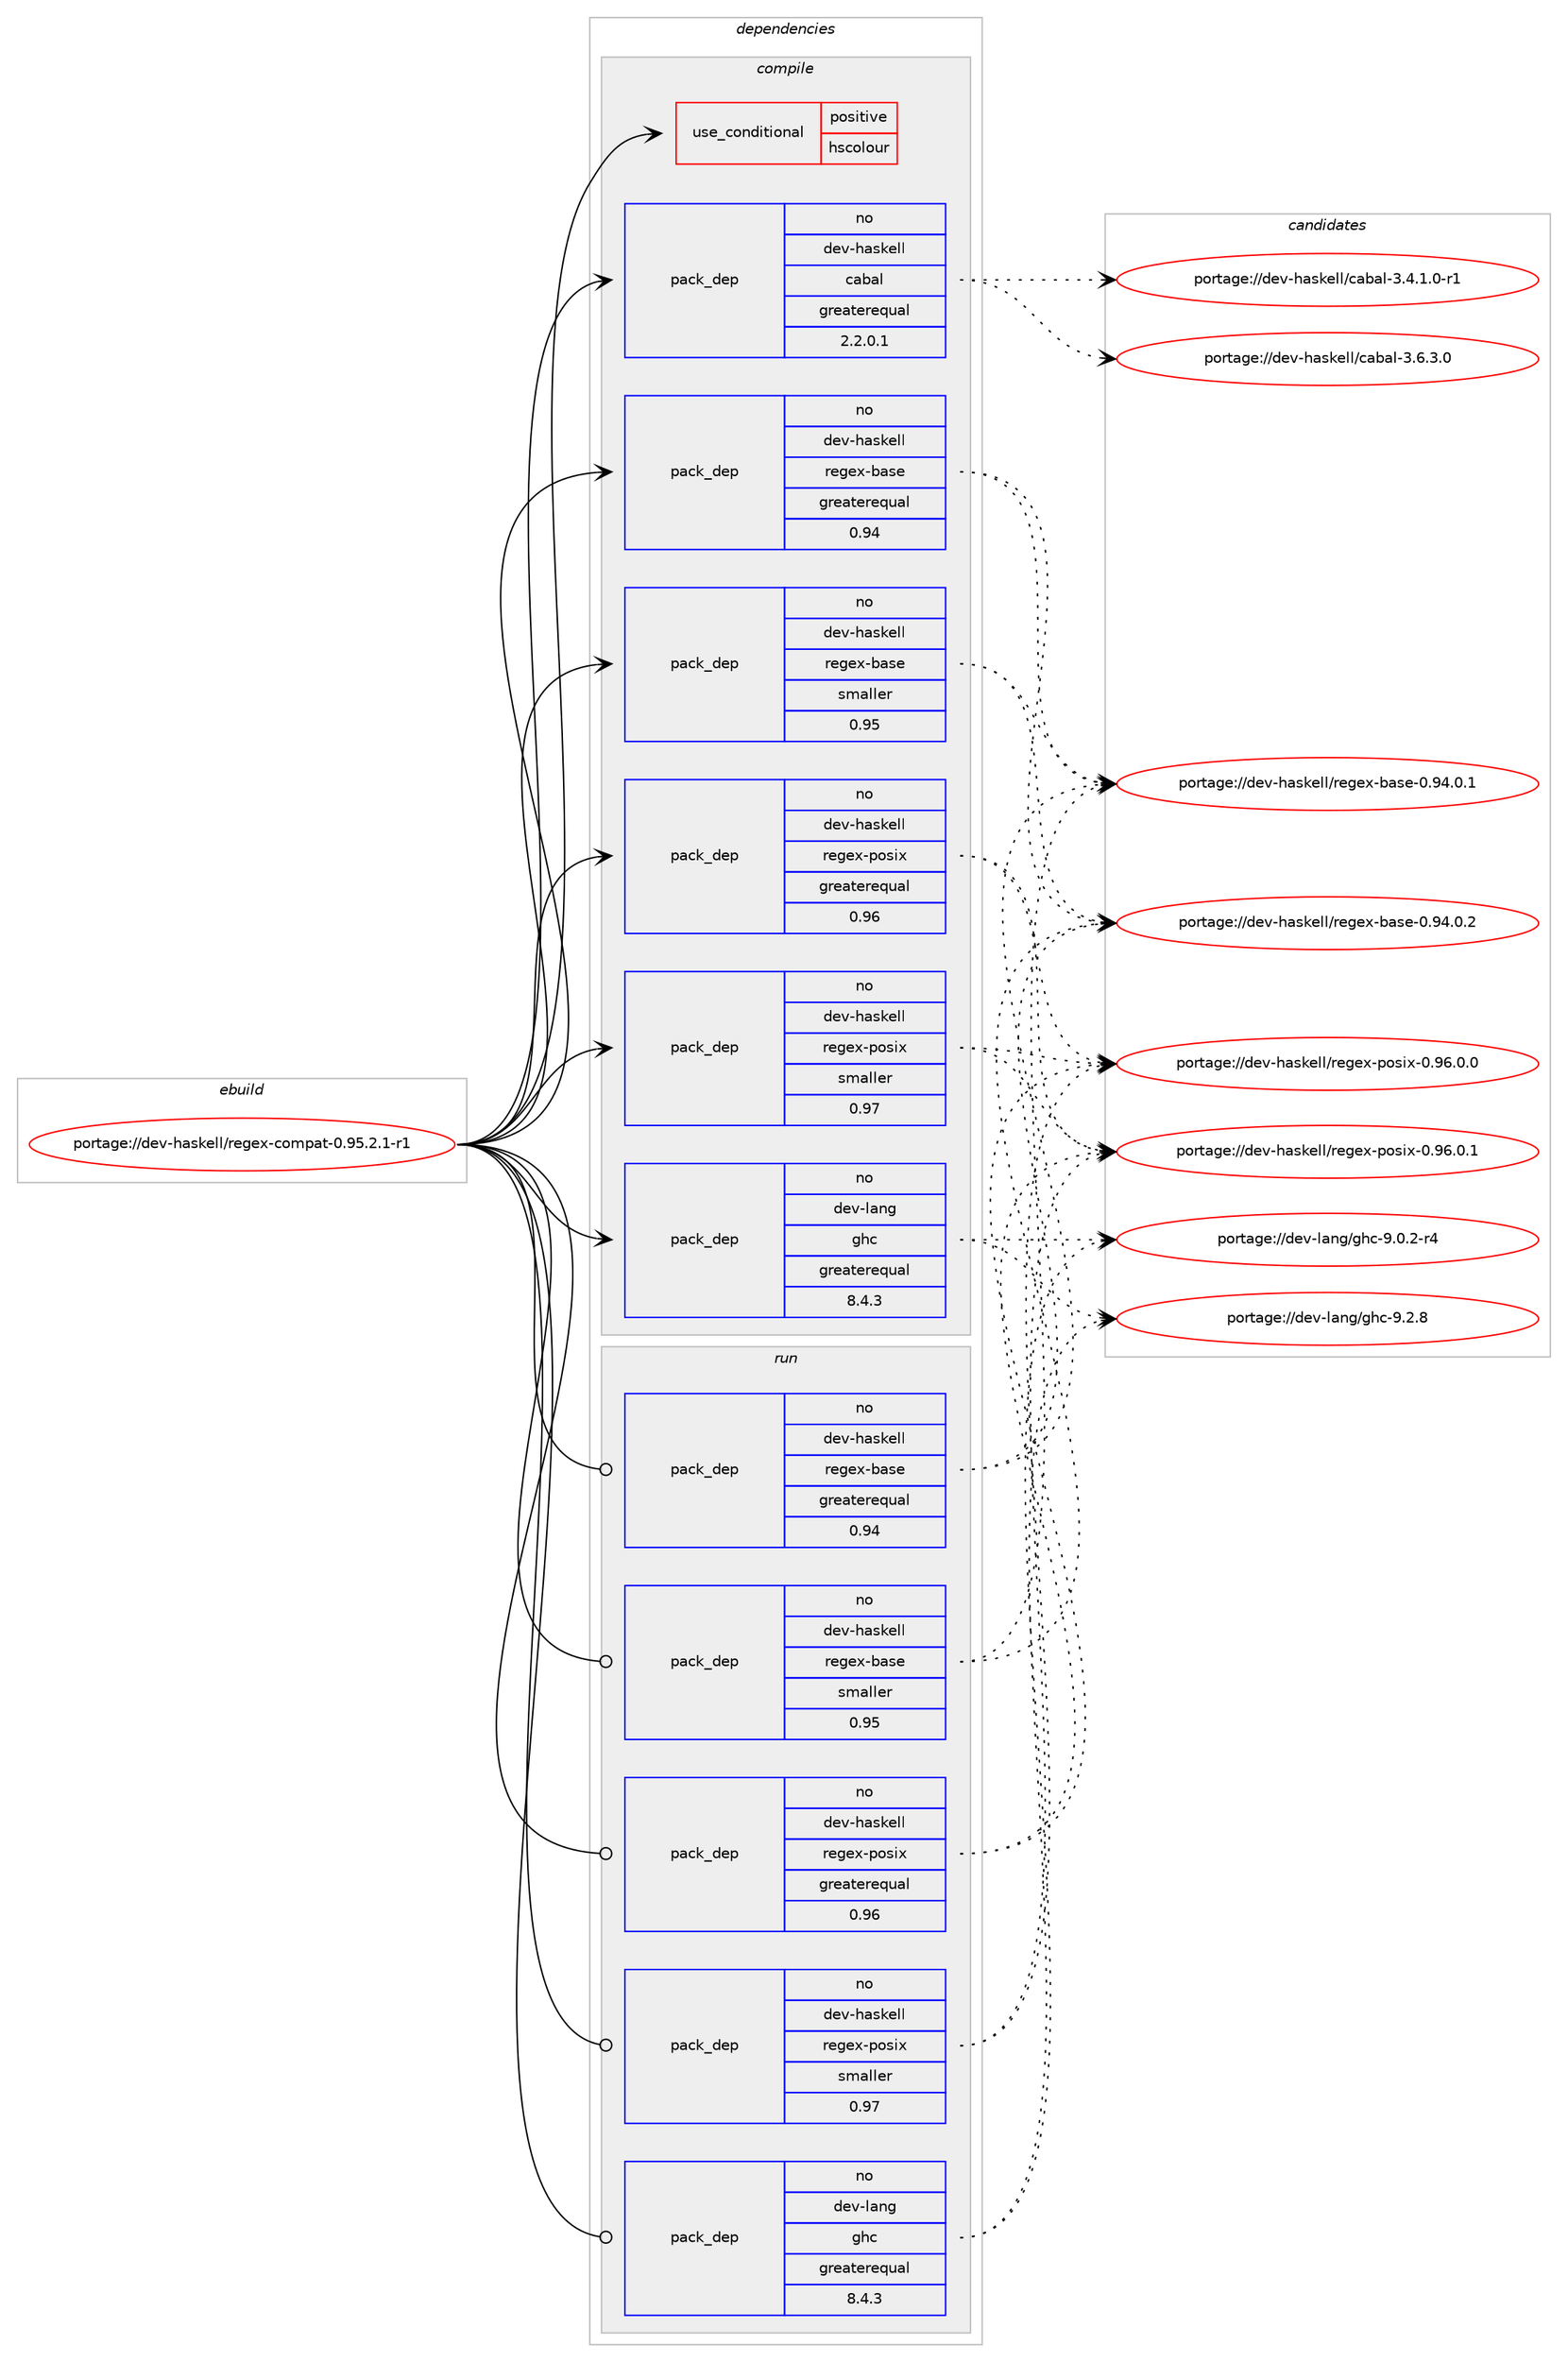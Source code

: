 digraph prolog {

# *************
# Graph options
# *************

newrank=true;
concentrate=true;
compound=true;
graph [rankdir=LR,fontname=Helvetica,fontsize=10,ranksep=1.5];#, ranksep=2.5, nodesep=0.2];
edge  [arrowhead=vee];
node  [fontname=Helvetica,fontsize=10];

# **********
# The ebuild
# **********

subgraph cluster_leftcol {
color=gray;
rank=same;
label=<<i>ebuild</i>>;
id [label="portage://dev-haskell/regex-compat-0.95.2.1-r1", color=red, width=4, href="../dev-haskell/regex-compat-0.95.2.1-r1.svg"];
}

# ****************
# The dependencies
# ****************

subgraph cluster_midcol {
color=gray;
label=<<i>dependencies</i>>;
subgraph cluster_compile {
fillcolor="#eeeeee";
style=filled;
label=<<i>compile</i>>;
subgraph cond20335 {
dependency42606 [label=<<TABLE BORDER="0" CELLBORDER="1" CELLSPACING="0" CELLPADDING="4"><TR><TD ROWSPAN="3" CELLPADDING="10">use_conditional</TD></TR><TR><TD>positive</TD></TR><TR><TD>hscolour</TD></TR></TABLE>>, shape=none, color=red];
# *** BEGIN UNKNOWN DEPENDENCY TYPE (TODO) ***
# dependency42606 -> package_dependency(portage://dev-haskell/regex-compat-0.95.2.1-r1,install,no,dev-haskell,hscolour,none,[,,],[],[])
# *** END UNKNOWN DEPENDENCY TYPE (TODO) ***

}
id:e -> dependency42606:w [weight=20,style="solid",arrowhead="vee"];
subgraph pack21290 {
dependency42607 [label=<<TABLE BORDER="0" CELLBORDER="1" CELLSPACING="0" CELLPADDING="4" WIDTH="220"><TR><TD ROWSPAN="6" CELLPADDING="30">pack_dep</TD></TR><TR><TD WIDTH="110">no</TD></TR><TR><TD>dev-haskell</TD></TR><TR><TD>cabal</TD></TR><TR><TD>greaterequal</TD></TR><TR><TD>2.2.0.1</TD></TR></TABLE>>, shape=none, color=blue];
}
id:e -> dependency42607:w [weight=20,style="solid",arrowhead="vee"];
subgraph pack21291 {
dependency42608 [label=<<TABLE BORDER="0" CELLBORDER="1" CELLSPACING="0" CELLPADDING="4" WIDTH="220"><TR><TD ROWSPAN="6" CELLPADDING="30">pack_dep</TD></TR><TR><TD WIDTH="110">no</TD></TR><TR><TD>dev-haskell</TD></TR><TR><TD>regex-base</TD></TR><TR><TD>greaterequal</TD></TR><TR><TD>0.94</TD></TR></TABLE>>, shape=none, color=blue];
}
id:e -> dependency42608:w [weight=20,style="solid",arrowhead="vee"];
subgraph pack21292 {
dependency42609 [label=<<TABLE BORDER="0" CELLBORDER="1" CELLSPACING="0" CELLPADDING="4" WIDTH="220"><TR><TD ROWSPAN="6" CELLPADDING="30">pack_dep</TD></TR><TR><TD WIDTH="110">no</TD></TR><TR><TD>dev-haskell</TD></TR><TR><TD>regex-base</TD></TR><TR><TD>smaller</TD></TR><TR><TD>0.95</TD></TR></TABLE>>, shape=none, color=blue];
}
id:e -> dependency42609:w [weight=20,style="solid",arrowhead="vee"];
subgraph pack21293 {
dependency42610 [label=<<TABLE BORDER="0" CELLBORDER="1" CELLSPACING="0" CELLPADDING="4" WIDTH="220"><TR><TD ROWSPAN="6" CELLPADDING="30">pack_dep</TD></TR><TR><TD WIDTH="110">no</TD></TR><TR><TD>dev-haskell</TD></TR><TR><TD>regex-posix</TD></TR><TR><TD>greaterequal</TD></TR><TR><TD>0.96</TD></TR></TABLE>>, shape=none, color=blue];
}
id:e -> dependency42610:w [weight=20,style="solid",arrowhead="vee"];
subgraph pack21294 {
dependency42611 [label=<<TABLE BORDER="0" CELLBORDER="1" CELLSPACING="0" CELLPADDING="4" WIDTH="220"><TR><TD ROWSPAN="6" CELLPADDING="30">pack_dep</TD></TR><TR><TD WIDTH="110">no</TD></TR><TR><TD>dev-haskell</TD></TR><TR><TD>regex-posix</TD></TR><TR><TD>smaller</TD></TR><TR><TD>0.97</TD></TR></TABLE>>, shape=none, color=blue];
}
id:e -> dependency42611:w [weight=20,style="solid",arrowhead="vee"];
subgraph pack21295 {
dependency42612 [label=<<TABLE BORDER="0" CELLBORDER="1" CELLSPACING="0" CELLPADDING="4" WIDTH="220"><TR><TD ROWSPAN="6" CELLPADDING="30">pack_dep</TD></TR><TR><TD WIDTH="110">no</TD></TR><TR><TD>dev-lang</TD></TR><TR><TD>ghc</TD></TR><TR><TD>greaterequal</TD></TR><TR><TD>8.4.3</TD></TR></TABLE>>, shape=none, color=blue];
}
id:e -> dependency42612:w [weight=20,style="solid",arrowhead="vee"];
}
subgraph cluster_compileandrun {
fillcolor="#eeeeee";
style=filled;
label=<<i>compile and run</i>>;
}
subgraph cluster_run {
fillcolor="#eeeeee";
style=filled;
label=<<i>run</i>>;
subgraph pack21296 {
dependency42613 [label=<<TABLE BORDER="0" CELLBORDER="1" CELLSPACING="0" CELLPADDING="4" WIDTH="220"><TR><TD ROWSPAN="6" CELLPADDING="30">pack_dep</TD></TR><TR><TD WIDTH="110">no</TD></TR><TR><TD>dev-haskell</TD></TR><TR><TD>regex-base</TD></TR><TR><TD>greaterequal</TD></TR><TR><TD>0.94</TD></TR></TABLE>>, shape=none, color=blue];
}
id:e -> dependency42613:w [weight=20,style="solid",arrowhead="odot"];
subgraph pack21297 {
dependency42614 [label=<<TABLE BORDER="0" CELLBORDER="1" CELLSPACING="0" CELLPADDING="4" WIDTH="220"><TR><TD ROWSPAN="6" CELLPADDING="30">pack_dep</TD></TR><TR><TD WIDTH="110">no</TD></TR><TR><TD>dev-haskell</TD></TR><TR><TD>regex-base</TD></TR><TR><TD>smaller</TD></TR><TR><TD>0.95</TD></TR></TABLE>>, shape=none, color=blue];
}
id:e -> dependency42614:w [weight=20,style="solid",arrowhead="odot"];
subgraph pack21298 {
dependency42615 [label=<<TABLE BORDER="0" CELLBORDER="1" CELLSPACING="0" CELLPADDING="4" WIDTH="220"><TR><TD ROWSPAN="6" CELLPADDING="30">pack_dep</TD></TR><TR><TD WIDTH="110">no</TD></TR><TR><TD>dev-haskell</TD></TR><TR><TD>regex-posix</TD></TR><TR><TD>greaterequal</TD></TR><TR><TD>0.96</TD></TR></TABLE>>, shape=none, color=blue];
}
id:e -> dependency42615:w [weight=20,style="solid",arrowhead="odot"];
subgraph pack21299 {
dependency42616 [label=<<TABLE BORDER="0" CELLBORDER="1" CELLSPACING="0" CELLPADDING="4" WIDTH="220"><TR><TD ROWSPAN="6" CELLPADDING="30">pack_dep</TD></TR><TR><TD WIDTH="110">no</TD></TR><TR><TD>dev-haskell</TD></TR><TR><TD>regex-posix</TD></TR><TR><TD>smaller</TD></TR><TR><TD>0.97</TD></TR></TABLE>>, shape=none, color=blue];
}
id:e -> dependency42616:w [weight=20,style="solid",arrowhead="odot"];
subgraph pack21300 {
dependency42617 [label=<<TABLE BORDER="0" CELLBORDER="1" CELLSPACING="0" CELLPADDING="4" WIDTH="220"><TR><TD ROWSPAN="6" CELLPADDING="30">pack_dep</TD></TR><TR><TD WIDTH="110">no</TD></TR><TR><TD>dev-lang</TD></TR><TR><TD>ghc</TD></TR><TR><TD>greaterequal</TD></TR><TR><TD>8.4.3</TD></TR></TABLE>>, shape=none, color=blue];
}
id:e -> dependency42617:w [weight=20,style="solid",arrowhead="odot"];
# *** BEGIN UNKNOWN DEPENDENCY TYPE (TODO) ***
# id -> package_dependency(portage://dev-haskell/regex-compat-0.95.2.1-r1,run,no,dev-lang,ghc,none,[,,],any_same_slot,[use(optenable(profile),none)])
# *** END UNKNOWN DEPENDENCY TYPE (TODO) ***

}
}

# **************
# The candidates
# **************

subgraph cluster_choices {
rank=same;
color=gray;
label=<<i>candidates</i>>;

subgraph choice21290 {
color=black;
nodesep=1;
choice1001011184510497115107101108108479997989710845514652464946484511449 [label="portage://dev-haskell/cabal-3.4.1.0-r1", color=red, width=4,href="../dev-haskell/cabal-3.4.1.0-r1.svg"];
choice100101118451049711510710110810847999798971084551465446514648 [label="portage://dev-haskell/cabal-3.6.3.0", color=red, width=4,href="../dev-haskell/cabal-3.6.3.0.svg"];
dependency42607:e -> choice1001011184510497115107101108108479997989710845514652464946484511449:w [style=dotted,weight="100"];
dependency42607:e -> choice100101118451049711510710110810847999798971084551465446514648:w [style=dotted,weight="100"];
}
subgraph choice21291 {
color=black;
nodesep=1;
choice100101118451049711510710110810847114101103101120459897115101454846575246484649 [label="portage://dev-haskell/regex-base-0.94.0.1", color=red, width=4,href="../dev-haskell/regex-base-0.94.0.1.svg"];
choice100101118451049711510710110810847114101103101120459897115101454846575246484650 [label="portage://dev-haskell/regex-base-0.94.0.2", color=red, width=4,href="../dev-haskell/regex-base-0.94.0.2.svg"];
dependency42608:e -> choice100101118451049711510710110810847114101103101120459897115101454846575246484649:w [style=dotted,weight="100"];
dependency42608:e -> choice100101118451049711510710110810847114101103101120459897115101454846575246484650:w [style=dotted,weight="100"];
}
subgraph choice21292 {
color=black;
nodesep=1;
choice100101118451049711510710110810847114101103101120459897115101454846575246484649 [label="portage://dev-haskell/regex-base-0.94.0.1", color=red, width=4,href="../dev-haskell/regex-base-0.94.0.1.svg"];
choice100101118451049711510710110810847114101103101120459897115101454846575246484650 [label="portage://dev-haskell/regex-base-0.94.0.2", color=red, width=4,href="../dev-haskell/regex-base-0.94.0.2.svg"];
dependency42609:e -> choice100101118451049711510710110810847114101103101120459897115101454846575246484649:w [style=dotted,weight="100"];
dependency42609:e -> choice100101118451049711510710110810847114101103101120459897115101454846575246484650:w [style=dotted,weight="100"];
}
subgraph choice21293 {
color=black;
nodesep=1;
choice10010111845104971151071011081084711410110310112045112111115105120454846575446484648 [label="portage://dev-haskell/regex-posix-0.96.0.0", color=red, width=4,href="../dev-haskell/regex-posix-0.96.0.0.svg"];
choice10010111845104971151071011081084711410110310112045112111115105120454846575446484649 [label="portage://dev-haskell/regex-posix-0.96.0.1", color=red, width=4,href="../dev-haskell/regex-posix-0.96.0.1.svg"];
dependency42610:e -> choice10010111845104971151071011081084711410110310112045112111115105120454846575446484648:w [style=dotted,weight="100"];
dependency42610:e -> choice10010111845104971151071011081084711410110310112045112111115105120454846575446484649:w [style=dotted,weight="100"];
}
subgraph choice21294 {
color=black;
nodesep=1;
choice10010111845104971151071011081084711410110310112045112111115105120454846575446484648 [label="portage://dev-haskell/regex-posix-0.96.0.0", color=red, width=4,href="../dev-haskell/regex-posix-0.96.0.0.svg"];
choice10010111845104971151071011081084711410110310112045112111115105120454846575446484649 [label="portage://dev-haskell/regex-posix-0.96.0.1", color=red, width=4,href="../dev-haskell/regex-posix-0.96.0.1.svg"];
dependency42611:e -> choice10010111845104971151071011081084711410110310112045112111115105120454846575446484648:w [style=dotted,weight="100"];
dependency42611:e -> choice10010111845104971151071011081084711410110310112045112111115105120454846575446484649:w [style=dotted,weight="100"];
}
subgraph choice21295 {
color=black;
nodesep=1;
choice100101118451089711010347103104994557464846504511452 [label="portage://dev-lang/ghc-9.0.2-r4", color=red, width=4,href="../dev-lang/ghc-9.0.2-r4.svg"];
choice10010111845108971101034710310499455746504656 [label="portage://dev-lang/ghc-9.2.8", color=red, width=4,href="../dev-lang/ghc-9.2.8.svg"];
dependency42612:e -> choice100101118451089711010347103104994557464846504511452:w [style=dotted,weight="100"];
dependency42612:e -> choice10010111845108971101034710310499455746504656:w [style=dotted,weight="100"];
}
subgraph choice21296 {
color=black;
nodesep=1;
choice100101118451049711510710110810847114101103101120459897115101454846575246484649 [label="portage://dev-haskell/regex-base-0.94.0.1", color=red, width=4,href="../dev-haskell/regex-base-0.94.0.1.svg"];
choice100101118451049711510710110810847114101103101120459897115101454846575246484650 [label="portage://dev-haskell/regex-base-0.94.0.2", color=red, width=4,href="../dev-haskell/regex-base-0.94.0.2.svg"];
dependency42613:e -> choice100101118451049711510710110810847114101103101120459897115101454846575246484649:w [style=dotted,weight="100"];
dependency42613:e -> choice100101118451049711510710110810847114101103101120459897115101454846575246484650:w [style=dotted,weight="100"];
}
subgraph choice21297 {
color=black;
nodesep=1;
choice100101118451049711510710110810847114101103101120459897115101454846575246484649 [label="portage://dev-haskell/regex-base-0.94.0.1", color=red, width=4,href="../dev-haskell/regex-base-0.94.0.1.svg"];
choice100101118451049711510710110810847114101103101120459897115101454846575246484650 [label="portage://dev-haskell/regex-base-0.94.0.2", color=red, width=4,href="../dev-haskell/regex-base-0.94.0.2.svg"];
dependency42614:e -> choice100101118451049711510710110810847114101103101120459897115101454846575246484649:w [style=dotted,weight="100"];
dependency42614:e -> choice100101118451049711510710110810847114101103101120459897115101454846575246484650:w [style=dotted,weight="100"];
}
subgraph choice21298 {
color=black;
nodesep=1;
choice10010111845104971151071011081084711410110310112045112111115105120454846575446484648 [label="portage://dev-haskell/regex-posix-0.96.0.0", color=red, width=4,href="../dev-haskell/regex-posix-0.96.0.0.svg"];
choice10010111845104971151071011081084711410110310112045112111115105120454846575446484649 [label="portage://dev-haskell/regex-posix-0.96.0.1", color=red, width=4,href="../dev-haskell/regex-posix-0.96.0.1.svg"];
dependency42615:e -> choice10010111845104971151071011081084711410110310112045112111115105120454846575446484648:w [style=dotted,weight="100"];
dependency42615:e -> choice10010111845104971151071011081084711410110310112045112111115105120454846575446484649:w [style=dotted,weight="100"];
}
subgraph choice21299 {
color=black;
nodesep=1;
choice10010111845104971151071011081084711410110310112045112111115105120454846575446484648 [label="portage://dev-haskell/regex-posix-0.96.0.0", color=red, width=4,href="../dev-haskell/regex-posix-0.96.0.0.svg"];
choice10010111845104971151071011081084711410110310112045112111115105120454846575446484649 [label="portage://dev-haskell/regex-posix-0.96.0.1", color=red, width=4,href="../dev-haskell/regex-posix-0.96.0.1.svg"];
dependency42616:e -> choice10010111845104971151071011081084711410110310112045112111115105120454846575446484648:w [style=dotted,weight="100"];
dependency42616:e -> choice10010111845104971151071011081084711410110310112045112111115105120454846575446484649:w [style=dotted,weight="100"];
}
subgraph choice21300 {
color=black;
nodesep=1;
choice100101118451089711010347103104994557464846504511452 [label="portage://dev-lang/ghc-9.0.2-r4", color=red, width=4,href="../dev-lang/ghc-9.0.2-r4.svg"];
choice10010111845108971101034710310499455746504656 [label="portage://dev-lang/ghc-9.2.8", color=red, width=4,href="../dev-lang/ghc-9.2.8.svg"];
dependency42617:e -> choice100101118451089711010347103104994557464846504511452:w [style=dotted,weight="100"];
dependency42617:e -> choice10010111845108971101034710310499455746504656:w [style=dotted,weight="100"];
}
}

}
